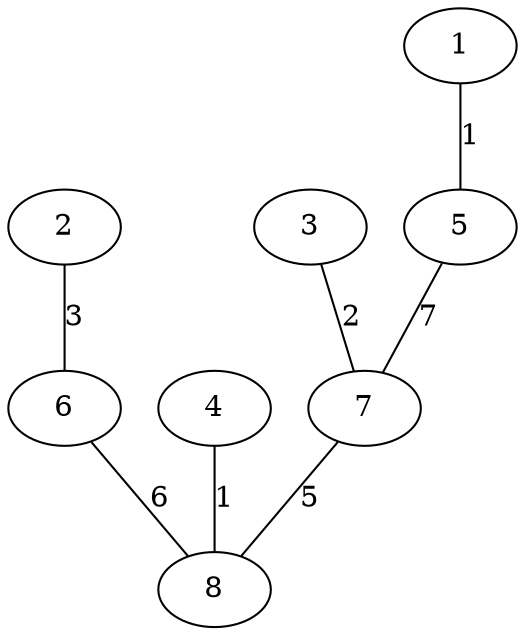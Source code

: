 graph {1 -- 5[label="1"];4 -- 8[label="1"];3 -- 7[label="2"];2 -- 6[label="3"];7 -- 8[label="5"];6 -- 8[label="6"];5 -- 7[label="7"];}